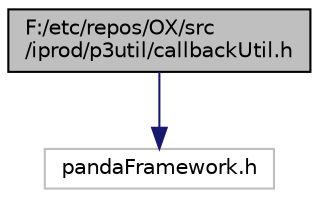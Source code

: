 digraph "F:/etc/repos/OX/src/iprod/p3util/callbackUtil.h"
{
  edge [fontname="Helvetica",fontsize="10",labelfontname="Helvetica",labelfontsize="10"];
  node [fontname="Helvetica",fontsize="10",shape=record];
  Node1 [label="F:/etc/repos/OX/src\l/iprod/p3util/callbackUtil.h",height=0.2,width=0.4,color="black", fillcolor="grey75", style="filled" fontcolor="black"];
  Node1 -> Node2 [color="midnightblue",fontsize="10",style="solid",fontname="Helvetica"];
  Node2 [label="pandaFramework.h",height=0.2,width=0.4,color="grey75", fillcolor="white", style="filled"];
}
